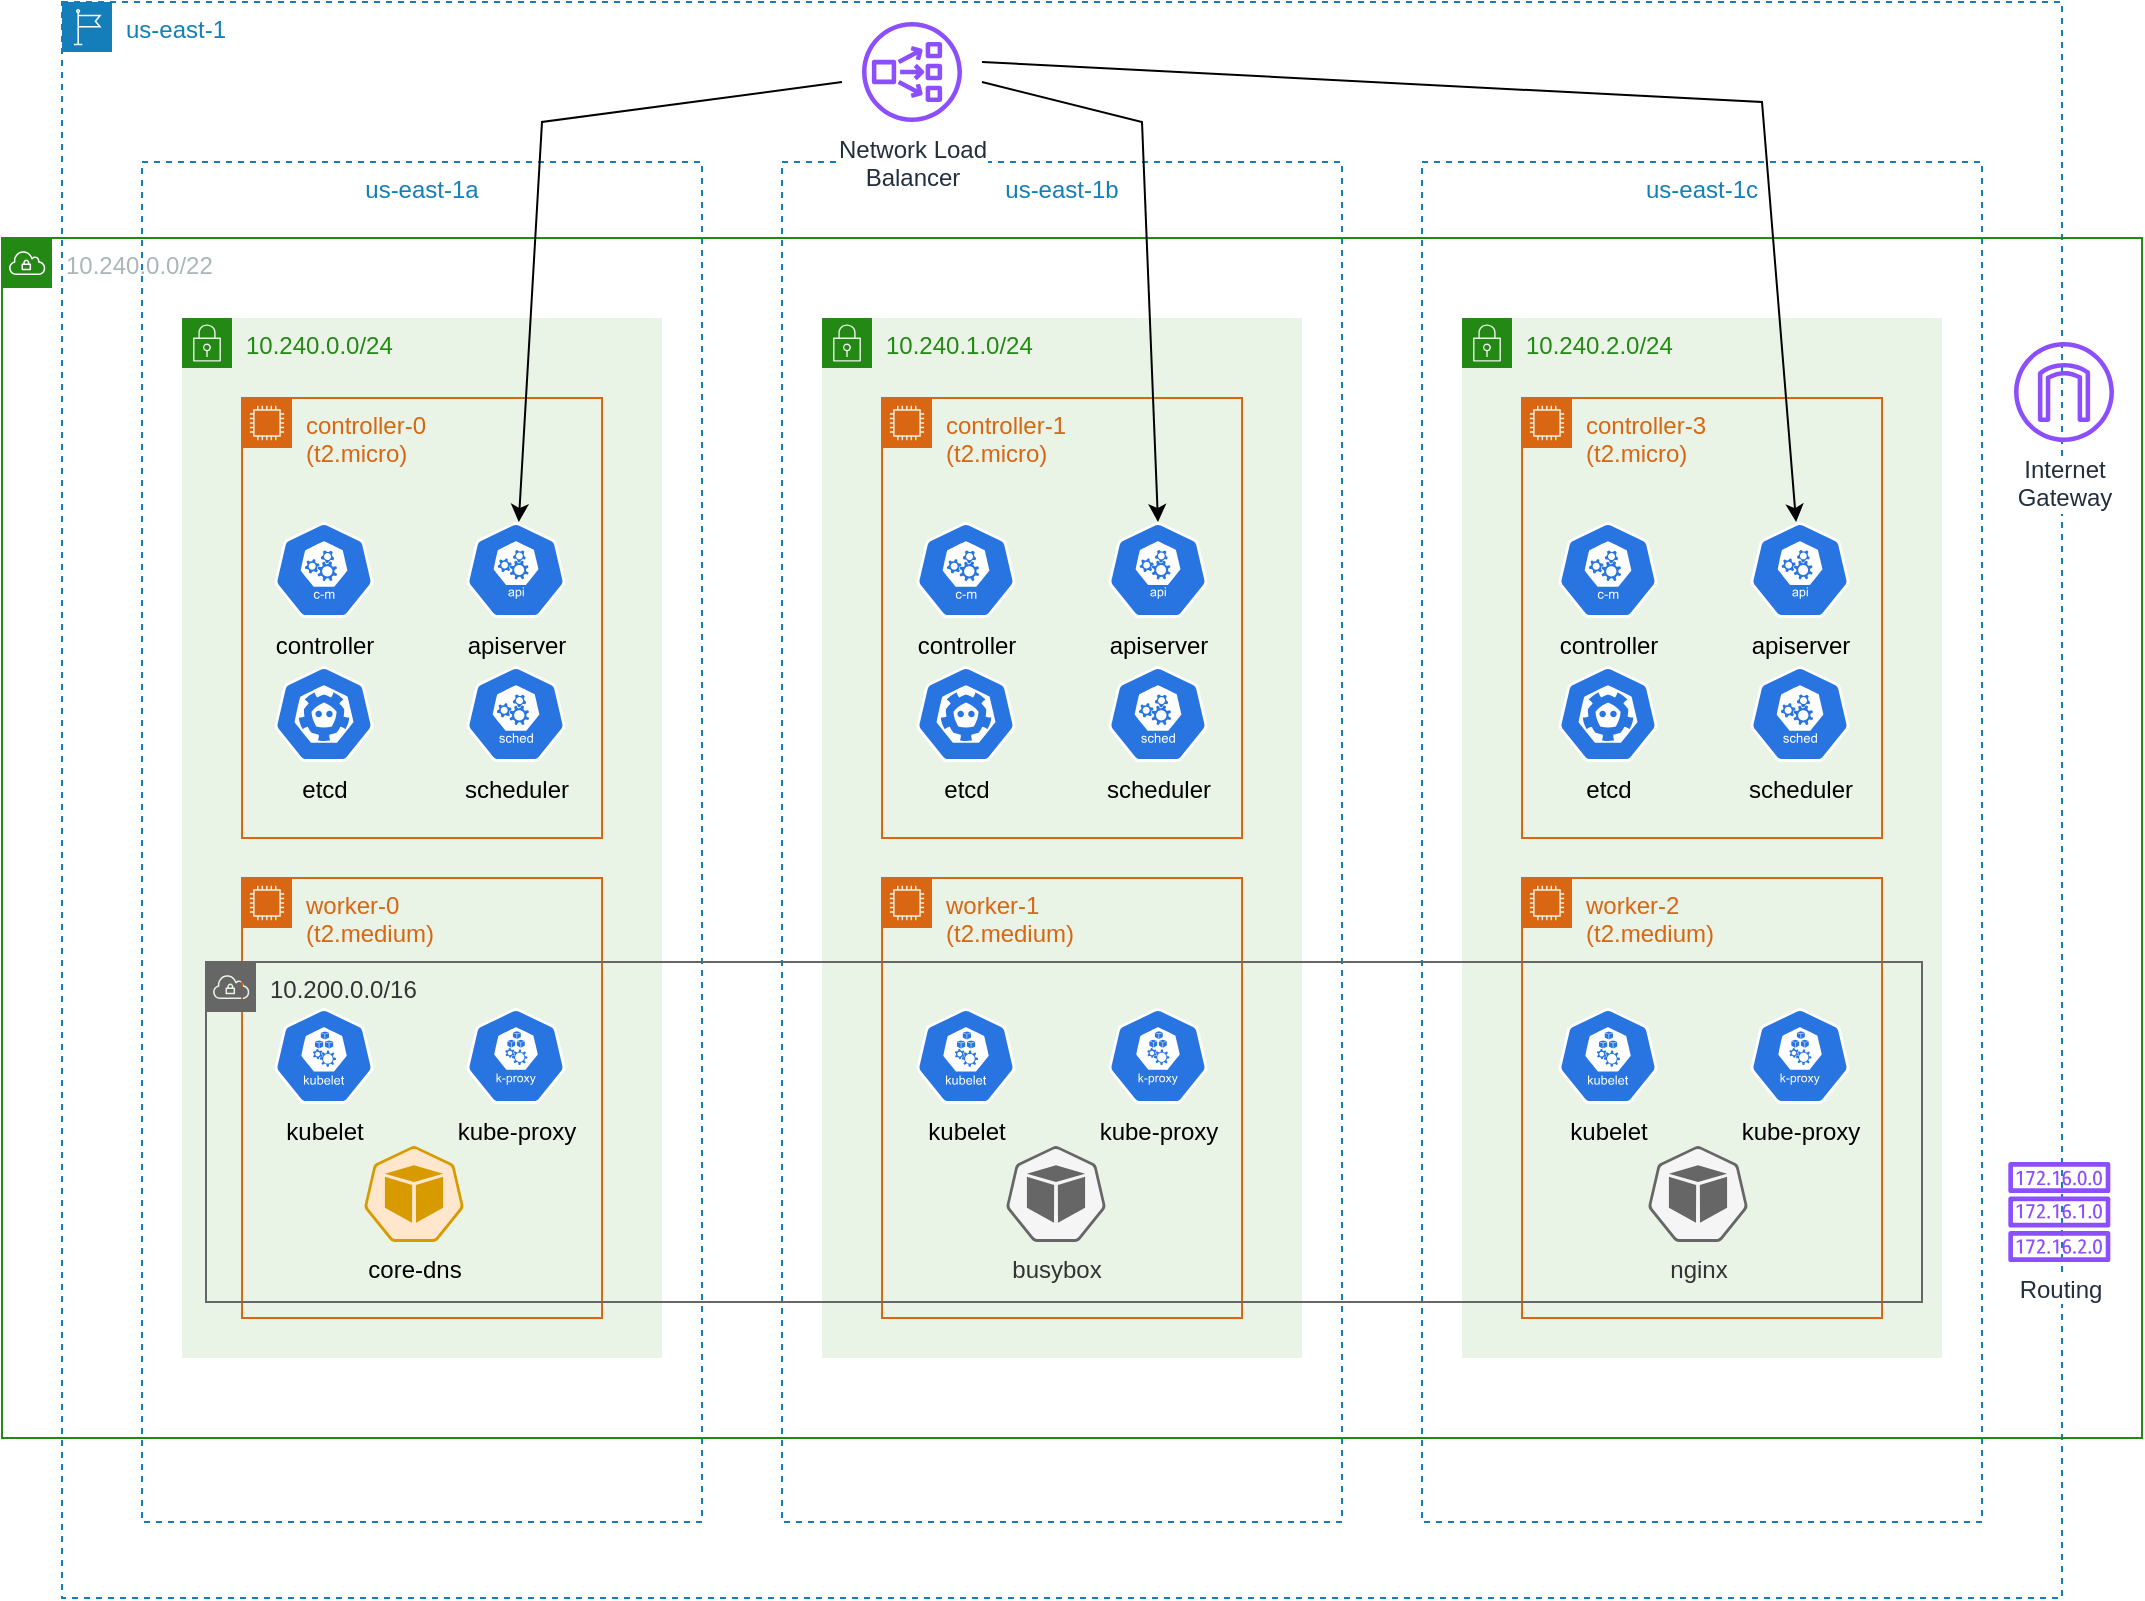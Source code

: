 <mxfile version="22.0.3" type="device">
  <diagram name="Page-1" id="FRrhnhP6xU_LVUXS5upi">
    <mxGraphModel dx="1677" dy="1037" grid="1" gridSize="10" guides="1" tooltips="1" connect="1" arrows="1" fold="1" page="1" pageScale="1" pageWidth="1100" pageHeight="850" math="0" shadow="0">
      <root>
        <mxCell id="0" />
        <mxCell id="1" value="AWS" style="" parent="0" />
        <mxCell id="0Kjp60xfh5eOgE_DKkhd-3" value="us-east-1" style="points=[[0,0],[0.25,0],[0.5,0],[0.75,0],[1,0],[1,0.25],[1,0.5],[1,0.75],[1,1],[0.75,1],[0.5,1],[0.25,1],[0,1],[0,0.75],[0,0.5],[0,0.25]];outlineConnect=0;gradientColor=none;html=1;whiteSpace=wrap;fontSize=12;fontStyle=0;container=1;pointerEvents=0;collapsible=0;recursiveResize=0;shape=mxgraph.aws4.group;grIcon=mxgraph.aws4.group_region;strokeColor=#147EBA;fillColor=none;verticalAlign=top;align=left;spacingLeft=30;fontColor=#147EBA;dashed=1;" vertex="1" parent="1">
          <mxGeometry x="45" y="40" width="1000" height="798" as="geometry" />
        </mxCell>
        <mxCell id="0Kjp60xfh5eOgE_DKkhd-4" value="us-east-1a" style="fillColor=none;strokeColor=#147EBA;dashed=1;verticalAlign=top;fontStyle=0;fontColor=#147EBA;whiteSpace=wrap;html=1;" vertex="1" parent="0Kjp60xfh5eOgE_DKkhd-3">
          <mxGeometry x="40" y="80" width="280" height="680" as="geometry" />
        </mxCell>
        <mxCell id="0Kjp60xfh5eOgE_DKkhd-5" value="us-east-1b" style="fillColor=none;strokeColor=#147EBA;dashed=1;verticalAlign=top;fontStyle=0;fontColor=#147EBA;whiteSpace=wrap;html=1;" vertex="1" parent="0Kjp60xfh5eOgE_DKkhd-3">
          <mxGeometry x="360" y="80" width="280" height="680" as="geometry" />
        </mxCell>
        <mxCell id="0Kjp60xfh5eOgE_DKkhd-6" value="us-east-1c" style="fillColor=none;strokeColor=#147EBA;dashed=1;verticalAlign=top;fontStyle=0;fontColor=#147EBA;whiteSpace=wrap;html=1;" vertex="1" parent="0Kjp60xfh5eOgE_DKkhd-3">
          <mxGeometry x="680" y="80" width="280" height="680" as="geometry" />
        </mxCell>
        <mxCell id="0Kjp60xfh5eOgE_DKkhd-13" value="Network Load&lt;br&gt;Balancer" style="sketch=0;outlineConnect=0;fontColor=#232F3E;gradientColor=none;fillColor=#8C4FFF;strokeColor=none;dashed=0;verticalLabelPosition=bottom;verticalAlign=top;align=center;html=1;fontSize=12;fontStyle=0;aspect=fixed;pointerEvents=1;shape=mxgraph.aws4.network_load_balancer;labelBackgroundColor=default;" vertex="1" parent="0Kjp60xfh5eOgE_DKkhd-3">
          <mxGeometry x="400" y="10" width="50" height="50" as="geometry" />
        </mxCell>
        <mxCell id="0Kjp60xfh5eOgE_DKkhd-7" value="10.240.0.0/22" style="points=[[0,0],[0.25,0],[0.5,0],[0.75,0],[1,0],[1,0.25],[1,0.5],[1,0.75],[1,1],[0.75,1],[0.5,1],[0.25,1],[0,1],[0,0.75],[0,0.5],[0,0.25]];outlineConnect=0;gradientColor=none;html=1;whiteSpace=wrap;fontSize=12;fontStyle=0;container=1;pointerEvents=0;collapsible=0;recursiveResize=0;shape=mxgraph.aws4.group;grIcon=mxgraph.aws4.group_vpc;strokeColor=#248814;fillColor=none;verticalAlign=top;align=left;spacingLeft=30;fontColor=#AAB7B8;dashed=0;" vertex="1" parent="1">
          <mxGeometry x="15" y="158" width="1070" height="600" as="geometry" />
        </mxCell>
        <mxCell id="0Kjp60xfh5eOgE_DKkhd-8" value="10.240.0.0/24" style="points=[[0,0],[0.25,0],[0.5,0],[0.75,0],[1,0],[1,0.25],[1,0.5],[1,0.75],[1,1],[0.75,1],[0.5,1],[0.25,1],[0,1],[0,0.75],[0,0.5],[0,0.25]];outlineConnect=0;gradientColor=none;html=1;whiteSpace=wrap;fontSize=12;fontStyle=0;container=1;pointerEvents=0;collapsible=0;recursiveResize=0;shape=mxgraph.aws4.group;grIcon=mxgraph.aws4.group_security_group;grStroke=0;strokeColor=#248814;fillColor=#E9F3E6;verticalAlign=top;align=left;spacingLeft=30;fontColor=#248814;dashed=0;" vertex="1" parent="0Kjp60xfh5eOgE_DKkhd-7">
          <mxGeometry x="90" y="40" width="240" height="520" as="geometry" />
        </mxCell>
        <mxCell id="0Kjp60xfh5eOgE_DKkhd-14" value="controller-0 &lt;br&gt;(t2.micro)&amp;nbsp;" style="points=[[0,0],[0.25,0],[0.5,0],[0.75,0],[1,0],[1,0.25],[1,0.5],[1,0.75],[1,1],[0.75,1],[0.5,1],[0.25,1],[0,1],[0,0.75],[0,0.5],[0,0.25]];outlineConnect=0;gradientColor=none;html=1;whiteSpace=wrap;fontSize=12;fontStyle=0;container=1;pointerEvents=0;collapsible=0;recursiveResize=0;shape=mxgraph.aws4.group;grIcon=mxgraph.aws4.group_ec2_instance_contents;strokeColor=#D86613;fillColor=none;verticalAlign=top;align=left;spacingLeft=30;fontColor=#D86613;dashed=0;" vertex="1" parent="0Kjp60xfh5eOgE_DKkhd-8">
          <mxGeometry x="30" y="40" width="180" height="220" as="geometry" />
        </mxCell>
        <mxCell id="0Kjp60xfh5eOgE_DKkhd-17" value="worker-0 &lt;br&gt;(t2.medium)&amp;nbsp;" style="points=[[0,0],[0.25,0],[0.5,0],[0.75,0],[1,0],[1,0.25],[1,0.5],[1,0.75],[1,1],[0.75,1],[0.5,1],[0.25,1],[0,1],[0,0.75],[0,0.5],[0,0.25]];outlineConnect=0;gradientColor=none;html=1;whiteSpace=wrap;fontSize=12;fontStyle=0;container=1;pointerEvents=0;collapsible=0;recursiveResize=0;shape=mxgraph.aws4.group;grIcon=mxgraph.aws4.group_ec2_instance_contents;strokeColor=#D86613;fillColor=none;verticalAlign=top;align=left;spacingLeft=30;fontColor=#D86613;dashed=0;" vertex="1" parent="0Kjp60xfh5eOgE_DKkhd-8">
          <mxGeometry x="30" y="280" width="180" height="220" as="geometry" />
        </mxCell>
        <mxCell id="0Kjp60xfh5eOgE_DKkhd-9" value="10.240.1.0/24" style="points=[[0,0],[0.25,0],[0.5,0],[0.75,0],[1,0],[1,0.25],[1,0.5],[1,0.75],[1,1],[0.75,1],[0.5,1],[0.25,1],[0,1],[0,0.75],[0,0.5],[0,0.25]];outlineConnect=0;gradientColor=none;html=1;whiteSpace=wrap;fontSize=12;fontStyle=0;container=1;pointerEvents=0;collapsible=0;recursiveResize=0;shape=mxgraph.aws4.group;grIcon=mxgraph.aws4.group_security_group;grStroke=0;strokeColor=#248814;fillColor=#E9F3E6;verticalAlign=top;align=left;spacingLeft=30;fontColor=#248814;dashed=0;" vertex="1" parent="0Kjp60xfh5eOgE_DKkhd-7">
          <mxGeometry x="410" y="40" width="240" height="520" as="geometry" />
        </mxCell>
        <mxCell id="0Kjp60xfh5eOgE_DKkhd-15" value="controller-1&lt;br&gt;(t2.micro)&amp;nbsp;" style="points=[[0,0],[0.25,0],[0.5,0],[0.75,0],[1,0],[1,0.25],[1,0.5],[1,0.75],[1,1],[0.75,1],[0.5,1],[0.25,1],[0,1],[0,0.75],[0,0.5],[0,0.25]];outlineConnect=0;gradientColor=none;html=1;whiteSpace=wrap;fontSize=12;fontStyle=0;container=1;pointerEvents=0;collapsible=0;recursiveResize=0;shape=mxgraph.aws4.group;grIcon=mxgraph.aws4.group_ec2_instance_contents;strokeColor=#D86613;fillColor=none;verticalAlign=top;align=left;spacingLeft=30;fontColor=#D86613;dashed=0;" vertex="1" parent="0Kjp60xfh5eOgE_DKkhd-9">
          <mxGeometry x="30" y="40" width="180" height="220" as="geometry" />
        </mxCell>
        <mxCell id="0Kjp60xfh5eOgE_DKkhd-18" value="worker-1&lt;br&gt;(t2.medium)&amp;nbsp;" style="points=[[0,0],[0.25,0],[0.5,0],[0.75,0],[1,0],[1,0.25],[1,0.5],[1,0.75],[1,1],[0.75,1],[0.5,1],[0.25,1],[0,1],[0,0.75],[0,0.5],[0,0.25]];outlineConnect=0;gradientColor=none;html=1;whiteSpace=wrap;fontSize=12;fontStyle=0;container=1;pointerEvents=0;collapsible=0;recursiveResize=0;shape=mxgraph.aws4.group;grIcon=mxgraph.aws4.group_ec2_instance_contents;strokeColor=#D86613;fillColor=none;verticalAlign=top;align=left;spacingLeft=30;fontColor=#D86613;dashed=0;" vertex="1" parent="0Kjp60xfh5eOgE_DKkhd-9">
          <mxGeometry x="30" y="280" width="180" height="220" as="geometry" />
        </mxCell>
        <mxCell id="0Kjp60xfh5eOgE_DKkhd-10" value="10.240.2.0/24" style="points=[[0,0],[0.25,0],[0.5,0],[0.75,0],[1,0],[1,0.25],[1,0.5],[1,0.75],[1,1],[0.75,1],[0.5,1],[0.25,1],[0,1],[0,0.75],[0,0.5],[0,0.25]];outlineConnect=0;gradientColor=none;html=1;whiteSpace=wrap;fontSize=12;fontStyle=0;container=1;pointerEvents=0;collapsible=0;recursiveResize=0;shape=mxgraph.aws4.group;grIcon=mxgraph.aws4.group_security_group;grStroke=0;strokeColor=#248814;fillColor=#E9F3E6;verticalAlign=top;align=left;spacingLeft=30;fontColor=#248814;dashed=0;" vertex="1" parent="0Kjp60xfh5eOgE_DKkhd-7">
          <mxGeometry x="730" y="40" width="240" height="520" as="geometry" />
        </mxCell>
        <mxCell id="0Kjp60xfh5eOgE_DKkhd-16" value="controller-3&lt;br&gt;(t2.micro)&amp;nbsp;" style="points=[[0,0],[0.25,0],[0.5,0],[0.75,0],[1,0],[1,0.25],[1,0.5],[1,0.75],[1,1],[0.75,1],[0.5,1],[0.25,1],[0,1],[0,0.75],[0,0.5],[0,0.25]];outlineConnect=0;gradientColor=none;html=1;whiteSpace=wrap;fontSize=12;fontStyle=0;container=1;pointerEvents=0;collapsible=0;recursiveResize=0;shape=mxgraph.aws4.group;grIcon=mxgraph.aws4.group_ec2_instance_contents;strokeColor=#D86613;fillColor=none;verticalAlign=top;align=left;spacingLeft=30;fontColor=#D86613;dashed=0;" vertex="1" parent="0Kjp60xfh5eOgE_DKkhd-10">
          <mxGeometry x="30" y="40" width="180" height="220" as="geometry" />
        </mxCell>
        <mxCell id="0Kjp60xfh5eOgE_DKkhd-19" value="worker-2&lt;br&gt;(t2.medium)&amp;nbsp;" style="points=[[0,0],[0.25,0],[0.5,0],[0.75,0],[1,0],[1,0.25],[1,0.5],[1,0.75],[1,1],[0.75,1],[0.5,1],[0.25,1],[0,1],[0,0.75],[0,0.5],[0,0.25]];outlineConnect=0;gradientColor=none;html=1;whiteSpace=wrap;fontSize=12;fontStyle=0;container=1;pointerEvents=0;collapsible=0;recursiveResize=0;shape=mxgraph.aws4.group;grIcon=mxgraph.aws4.group_ec2_instance_contents;strokeColor=#D86613;fillColor=none;verticalAlign=top;align=left;spacingLeft=30;fontColor=#D86613;dashed=0;" vertex="1" parent="0Kjp60xfh5eOgE_DKkhd-10">
          <mxGeometry x="30" y="280" width="180" height="220" as="geometry" />
        </mxCell>
        <mxCell id="0Kjp60xfh5eOgE_DKkhd-12" value="Internet &lt;br&gt;Gateway" style="sketch=0;outlineConnect=0;fontColor=#232F3E;gradientColor=none;fillColor=#8C4FFF;strokeColor=none;dashed=0;verticalLabelPosition=bottom;verticalAlign=top;align=center;html=1;fontSize=12;fontStyle=0;aspect=fixed;pointerEvents=1;shape=mxgraph.aws4.internet_gateway;labelBackgroundColor=default;labelBorderColor=none;" vertex="1" parent="0Kjp60xfh5eOgE_DKkhd-7">
          <mxGeometry x="1006" y="52" width="50" height="50" as="geometry" />
        </mxCell>
        <mxCell id="0Kjp60xfh5eOgE_DKkhd-11" value="Routing" style="sketch=0;outlineConnect=0;fontColor=#232F3E;gradientColor=none;fillColor=#8C4FFF;strokeColor=none;dashed=0;verticalLabelPosition=bottom;verticalAlign=top;align=center;html=1;fontSize=12;fontStyle=0;aspect=fixed;pointerEvents=1;shape=mxgraph.aws4.route_table;labelBackgroundColor=default;" vertex="1" parent="0Kjp60xfh5eOgE_DKkhd-7">
          <mxGeometry x="1003" y="462" width="51.33" height="50" as="geometry" />
        </mxCell>
        <mxCell id="0Kjp60xfh5eOgE_DKkhd-25" value="Kuber Control Plane" style="" parent="0" />
        <mxCell id="0Kjp60xfh5eOgE_DKkhd-68" style="edgeStyle=none;rounded=0;orthogonalLoop=1;jettySize=auto;html=1;startArrow=classic;startFill=1;endArrow=none;endFill=0;" edge="1" parent="0Kjp60xfh5eOgE_DKkhd-25" source="0Kjp60xfh5eOgE_DKkhd-27">
          <mxGeometry relative="1" as="geometry">
            <mxPoint x="435" y="80" as="targetPoint" />
            <Array as="points">
              <mxPoint x="285" y="100" />
            </Array>
          </mxGeometry>
        </mxCell>
        <mxCell id="0Kjp60xfh5eOgE_DKkhd-27" value="apiserver" style="sketch=0;html=1;dashed=0;whitespace=wrap;fillColor=#2875E2;strokeColor=#ffffff;points=[[0.005,0.63,0],[0.1,0.2,0],[0.9,0.2,0],[0.5,0,0],[0.995,0.63,0],[0.72,0.99,0],[0.5,1,0],[0.28,0.99,0]];verticalLabelPosition=bottom;align=center;verticalAlign=top;shape=mxgraph.kubernetes.icon;prIcon=api" vertex="1" parent="0Kjp60xfh5eOgE_DKkhd-25">
          <mxGeometry x="247" y="300" width="50" height="48" as="geometry" />
        </mxCell>
        <mxCell id="0Kjp60xfh5eOgE_DKkhd-30" value="etcd" style="sketch=0;html=1;dashed=0;whitespace=wrap;fillColor=#2875E2;strokeColor=#ffffff;points=[[0.005,0.63,0],[0.1,0.2,0],[0.9,0.2,0],[0.5,0,0],[0.995,0.63,0],[0.72,0.99,0],[0.5,1,0],[0.28,0.99,0]];verticalLabelPosition=bottom;align=center;verticalAlign=top;shape=mxgraph.kubernetes.icon;prIcon=etcd" vertex="1" parent="0Kjp60xfh5eOgE_DKkhd-25">
          <mxGeometry x="151" y="372" width="50" height="48" as="geometry" />
        </mxCell>
        <mxCell id="0Kjp60xfh5eOgE_DKkhd-33" value="scheduler" style="sketch=0;html=1;dashed=0;whitespace=wrap;fillColor=#2875E2;strokeColor=#ffffff;points=[[0.005,0.63,0],[0.1,0.2,0],[0.9,0.2,0],[0.5,0,0],[0.995,0.63,0],[0.72,0.99,0],[0.5,1,0],[0.28,0.99,0]];verticalLabelPosition=bottom;align=center;verticalAlign=top;shape=mxgraph.kubernetes.icon;prIcon=sched" vertex="1" parent="0Kjp60xfh5eOgE_DKkhd-25">
          <mxGeometry x="247" y="372" width="50" height="48" as="geometry" />
        </mxCell>
        <mxCell id="0Kjp60xfh5eOgE_DKkhd-34" value="controller" style="sketch=0;html=1;dashed=0;whitespace=wrap;fillColor=#2875E2;strokeColor=#ffffff;points=[[0.005,0.63,0],[0.1,0.2,0],[0.9,0.2,0],[0.5,0,0],[0.995,0.63,0],[0.72,0.99,0],[0.5,1,0],[0.28,0.99,0]];verticalLabelPosition=bottom;align=center;verticalAlign=top;shape=mxgraph.kubernetes.icon;prIcon=c_m" vertex="1" parent="0Kjp60xfh5eOgE_DKkhd-25">
          <mxGeometry x="151" y="300" width="50" height="48" as="geometry" />
        </mxCell>
        <mxCell id="0Kjp60xfh5eOgE_DKkhd-69" style="edgeStyle=none;rounded=0;orthogonalLoop=1;jettySize=auto;html=1;exitX=0.5;exitY=0;exitDx=0;exitDy=0;exitPerimeter=0;startArrow=classic;startFill=1;endArrow=none;endFill=0;" edge="1" parent="0Kjp60xfh5eOgE_DKkhd-25" source="0Kjp60xfh5eOgE_DKkhd-54">
          <mxGeometry relative="1" as="geometry">
            <mxPoint x="505" y="80" as="targetPoint" />
            <Array as="points">
              <mxPoint x="585" y="100" />
            </Array>
          </mxGeometry>
        </mxCell>
        <mxCell id="0Kjp60xfh5eOgE_DKkhd-54" value="apiserver" style="sketch=0;html=1;dashed=0;whitespace=wrap;fillColor=#2875E2;strokeColor=#ffffff;points=[[0.005,0.63,0],[0.1,0.2,0],[0.9,0.2,0],[0.5,0,0],[0.995,0.63,0],[0.72,0.99,0],[0.5,1,0],[0.28,0.99,0]];verticalLabelPosition=bottom;align=center;verticalAlign=top;shape=mxgraph.kubernetes.icon;prIcon=api" vertex="1" parent="0Kjp60xfh5eOgE_DKkhd-25">
          <mxGeometry x="568" y="300" width="50" height="48" as="geometry" />
        </mxCell>
        <mxCell id="0Kjp60xfh5eOgE_DKkhd-55" value="etcd" style="sketch=0;html=1;dashed=0;whitespace=wrap;fillColor=#2875E2;strokeColor=#ffffff;points=[[0.005,0.63,0],[0.1,0.2,0],[0.9,0.2,0],[0.5,0,0],[0.995,0.63,0],[0.72,0.99,0],[0.5,1,0],[0.28,0.99,0]];verticalLabelPosition=bottom;align=center;verticalAlign=top;shape=mxgraph.kubernetes.icon;prIcon=etcd" vertex="1" parent="0Kjp60xfh5eOgE_DKkhd-25">
          <mxGeometry x="472" y="372" width="50" height="48" as="geometry" />
        </mxCell>
        <mxCell id="0Kjp60xfh5eOgE_DKkhd-58" value="scheduler" style="sketch=0;html=1;dashed=0;whitespace=wrap;fillColor=#2875E2;strokeColor=#ffffff;points=[[0.005,0.63,0],[0.1,0.2,0],[0.9,0.2,0],[0.5,0,0],[0.995,0.63,0],[0.72,0.99,0],[0.5,1,0],[0.28,0.99,0]];verticalLabelPosition=bottom;align=center;verticalAlign=top;shape=mxgraph.kubernetes.icon;prIcon=sched" vertex="1" parent="0Kjp60xfh5eOgE_DKkhd-25">
          <mxGeometry x="568" y="372" width="50" height="48" as="geometry" />
        </mxCell>
        <mxCell id="0Kjp60xfh5eOgE_DKkhd-59" value="controller" style="sketch=0;html=1;dashed=0;whitespace=wrap;fillColor=#2875E2;strokeColor=#ffffff;points=[[0.005,0.63,0],[0.1,0.2,0],[0.9,0.2,0],[0.5,0,0],[0.995,0.63,0],[0.72,0.99,0],[0.5,1,0],[0.28,0.99,0]];verticalLabelPosition=bottom;align=center;verticalAlign=top;shape=mxgraph.kubernetes.icon;prIcon=c_m" vertex="1" parent="0Kjp60xfh5eOgE_DKkhd-25">
          <mxGeometry x="472" y="300" width="50" height="48" as="geometry" />
        </mxCell>
        <mxCell id="0Kjp60xfh5eOgE_DKkhd-70" style="edgeStyle=none;rounded=0;orthogonalLoop=1;jettySize=auto;html=1;startArrow=classic;startFill=1;endArrow=none;endFill=0;" edge="1" parent="0Kjp60xfh5eOgE_DKkhd-25" source="0Kjp60xfh5eOgE_DKkhd-61">
          <mxGeometry relative="1" as="geometry">
            <mxPoint x="505" y="70" as="targetPoint" />
            <Array as="points">
              <mxPoint x="895" y="90" />
            </Array>
          </mxGeometry>
        </mxCell>
        <mxCell id="0Kjp60xfh5eOgE_DKkhd-61" value="apiserver" style="sketch=0;html=1;dashed=0;whitespace=wrap;fillColor=#2875E2;strokeColor=#ffffff;points=[[0.005,0.63,0],[0.1,0.2,0],[0.9,0.2,0],[0.5,0,0],[0.995,0.63,0],[0.72,0.99,0],[0.5,1,0],[0.28,0.99,0]];verticalLabelPosition=bottom;align=center;verticalAlign=top;shape=mxgraph.kubernetes.icon;prIcon=api" vertex="1" parent="0Kjp60xfh5eOgE_DKkhd-25">
          <mxGeometry x="889" y="300" width="50" height="48" as="geometry" />
        </mxCell>
        <mxCell id="0Kjp60xfh5eOgE_DKkhd-62" value="etcd" style="sketch=0;html=1;dashed=0;whitespace=wrap;fillColor=#2875E2;strokeColor=#ffffff;points=[[0.005,0.63,0],[0.1,0.2,0],[0.9,0.2,0],[0.5,0,0],[0.995,0.63,0],[0.72,0.99,0],[0.5,1,0],[0.28,0.99,0]];verticalLabelPosition=bottom;align=center;verticalAlign=top;shape=mxgraph.kubernetes.icon;prIcon=etcd" vertex="1" parent="0Kjp60xfh5eOgE_DKkhd-25">
          <mxGeometry x="793" y="372" width="50" height="48" as="geometry" />
        </mxCell>
        <mxCell id="0Kjp60xfh5eOgE_DKkhd-65" value="scheduler" style="sketch=0;html=1;dashed=0;whitespace=wrap;fillColor=#2875E2;strokeColor=#ffffff;points=[[0.005,0.63,0],[0.1,0.2,0],[0.9,0.2,0],[0.5,0,0],[0.995,0.63,0],[0.72,0.99,0],[0.5,1,0],[0.28,0.99,0]];verticalLabelPosition=bottom;align=center;verticalAlign=top;shape=mxgraph.kubernetes.icon;prIcon=sched" vertex="1" parent="0Kjp60xfh5eOgE_DKkhd-25">
          <mxGeometry x="889" y="372" width="50" height="48" as="geometry" />
        </mxCell>
        <mxCell id="0Kjp60xfh5eOgE_DKkhd-66" value="controller" style="sketch=0;html=1;dashed=0;whitespace=wrap;fillColor=#2875E2;strokeColor=#ffffff;points=[[0.005,0.63,0],[0.1,0.2,0],[0.9,0.2,0],[0.5,0,0],[0.995,0.63,0],[0.72,0.99,0],[0.5,1,0],[0.28,0.99,0]];verticalLabelPosition=bottom;align=center;verticalAlign=top;shape=mxgraph.kubernetes.icon;prIcon=c_m" vertex="1" parent="0Kjp60xfh5eOgE_DKkhd-25">
          <mxGeometry x="793" y="300" width="50" height="48" as="geometry" />
        </mxCell>
        <mxCell id="0Kjp60xfh5eOgE_DKkhd-71" value="Kuber Worker Nodes" style="" parent="0" />
        <mxCell id="0Kjp60xfh5eOgE_DKkhd-72" value="kubelet" style="sketch=0;html=1;dashed=0;whitespace=wrap;fillColor=#2875E2;strokeColor=#ffffff;points=[[0.005,0.63,0],[0.1,0.2,0],[0.9,0.2,0],[0.5,0,0],[0.995,0.63,0],[0.72,0.99,0],[0.5,1,0],[0.28,0.99,0]];verticalLabelPosition=bottom;align=center;verticalAlign=top;shape=mxgraph.kubernetes.icon;prIcon=kubelet" vertex="1" parent="0Kjp60xfh5eOgE_DKkhd-71">
          <mxGeometry x="151" y="543" width="50" height="48" as="geometry" />
        </mxCell>
        <mxCell id="0Kjp60xfh5eOgE_DKkhd-73" value="kube-proxy" style="sketch=0;html=1;dashed=0;whitespace=wrap;fillColor=#2875E2;strokeColor=#ffffff;points=[[0.005,0.63,0],[0.1,0.2,0],[0.9,0.2,0],[0.5,0,0],[0.995,0.63,0],[0.72,0.99,0],[0.5,1,0],[0.28,0.99,0]];verticalLabelPosition=bottom;align=center;verticalAlign=top;shape=mxgraph.kubernetes.icon;prIcon=k_proxy" vertex="1" parent="0Kjp60xfh5eOgE_DKkhd-71">
          <mxGeometry x="247" y="543" width="50" height="48" as="geometry" />
        </mxCell>
        <mxCell id="0Kjp60xfh5eOgE_DKkhd-75" value="kubelet" style="sketch=0;html=1;dashed=0;whitespace=wrap;fillColor=#2875E2;strokeColor=#ffffff;points=[[0.005,0.63,0],[0.1,0.2,0],[0.9,0.2,0],[0.5,0,0],[0.995,0.63,0],[0.72,0.99,0],[0.5,1,0],[0.28,0.99,0]];verticalLabelPosition=bottom;align=center;verticalAlign=top;shape=mxgraph.kubernetes.icon;prIcon=kubelet" vertex="1" parent="0Kjp60xfh5eOgE_DKkhd-71">
          <mxGeometry x="472" y="543" width="50" height="48" as="geometry" />
        </mxCell>
        <mxCell id="0Kjp60xfh5eOgE_DKkhd-76" value="kube-proxy" style="sketch=0;html=1;dashed=0;whitespace=wrap;fillColor=#2875E2;strokeColor=#ffffff;points=[[0.005,0.63,0],[0.1,0.2,0],[0.9,0.2,0],[0.5,0,0],[0.995,0.63,0],[0.72,0.99,0],[0.5,1,0],[0.28,0.99,0]];verticalLabelPosition=bottom;align=center;verticalAlign=top;shape=mxgraph.kubernetes.icon;prIcon=k_proxy" vertex="1" parent="0Kjp60xfh5eOgE_DKkhd-71">
          <mxGeometry x="568" y="543" width="50" height="48" as="geometry" />
        </mxCell>
        <mxCell id="0Kjp60xfh5eOgE_DKkhd-78" value="kubelet" style="sketch=0;html=1;dashed=0;whitespace=wrap;fillColor=#2875E2;strokeColor=#ffffff;points=[[0.005,0.63,0],[0.1,0.2,0],[0.9,0.2,0],[0.5,0,0],[0.995,0.63,0],[0.72,0.99,0],[0.5,1,0],[0.28,0.99,0]];verticalLabelPosition=bottom;align=center;verticalAlign=top;shape=mxgraph.kubernetes.icon;prIcon=kubelet" vertex="1" parent="0Kjp60xfh5eOgE_DKkhd-71">
          <mxGeometry x="793" y="543" width="50" height="48" as="geometry" />
        </mxCell>
        <mxCell id="0Kjp60xfh5eOgE_DKkhd-79" value="kube-proxy" style="sketch=0;html=1;dashed=0;whitespace=wrap;fillColor=#2875E2;strokeColor=#ffffff;points=[[0.005,0.63,0],[0.1,0.2,0],[0.9,0.2,0],[0.5,0,0],[0.995,0.63,0],[0.72,0.99,0],[0.5,1,0],[0.28,0.99,0]];verticalLabelPosition=bottom;align=center;verticalAlign=top;shape=mxgraph.kubernetes.icon;prIcon=k_proxy" vertex="1" parent="0Kjp60xfh5eOgE_DKkhd-71">
          <mxGeometry x="889" y="543" width="50" height="48" as="geometry" />
        </mxCell>
        <mxCell id="0Kjp60xfh5eOgE_DKkhd-90" value="10.200.0.0/16" style="points=[[0,0],[0.25,0],[0.5,0],[0.75,0],[1,0],[1,0.25],[1,0.5],[1,0.75],[1,1],[0.75,1],[0.5,1],[0.25,1],[0,1],[0,0.75],[0,0.5],[0,0.25]];outlineConnect=0;html=1;whiteSpace=wrap;fontSize=12;fontStyle=0;container=1;pointerEvents=0;collapsible=0;recursiveResize=0;shape=mxgraph.aws4.group;grIcon=mxgraph.aws4.group_vpc;strokeColor=#666666;fillColor=none;verticalAlign=top;align=left;spacingLeft=30;fontColor=#333333;dashed=0;" vertex="1" parent="0Kjp60xfh5eOgE_DKkhd-71">
          <mxGeometry x="117" y="520" width="858" height="170" as="geometry" />
        </mxCell>
        <mxCell id="0Kjp60xfh5eOgE_DKkhd-81" value="DNS" style="" parent="0" />
        <mxCell id="0Kjp60xfh5eOgE_DKkhd-82" value="core-dns" style="sketch=0;html=1;dashed=0;whitespace=wrap;fillColor=#ffe6cc;strokeColor=#d79b00;points=[[0.005,0.63,0],[0.1,0.2,0],[0.9,0.2,0],[0.5,0,0],[0.995,0.63,0],[0.72,0.99,0],[0.5,1,0],[0.28,0.99,0]];verticalLabelPosition=bottom;align=center;verticalAlign=top;shape=mxgraph.kubernetes.icon;prIcon=pod" vertex="1" parent="0Kjp60xfh5eOgE_DKkhd-81">
          <mxGeometry x="196" y="612" width="50" height="48" as="geometry" />
        </mxCell>
        <mxCell id="0Kjp60xfh5eOgE_DKkhd-83" value="busybox" style="sketch=0;html=1;dashed=0;whitespace=wrap;fillColor=#f5f5f5;strokeColor=#666666;points=[[0.005,0.63,0],[0.1,0.2,0],[0.9,0.2,0],[0.5,0,0],[0.995,0.63,0],[0.72,0.99,0],[0.5,1,0],[0.28,0.99,0]];verticalLabelPosition=bottom;align=center;verticalAlign=top;shape=mxgraph.kubernetes.icon;prIcon=pod;fontColor=#333333;" vertex="1" parent="0Kjp60xfh5eOgE_DKkhd-81">
          <mxGeometry x="517" y="612" width="50" height="48" as="geometry" />
        </mxCell>
        <mxCell id="0Kjp60xfh5eOgE_DKkhd-85" value="Smoke Test" style="" parent="0" />
        <mxCell id="0Kjp60xfh5eOgE_DKkhd-86" value="nginx" style="sketch=0;html=1;dashed=0;whitespace=wrap;fillColor=#f5f5f5;strokeColor=#666666;points=[[0.005,0.63,0],[0.1,0.2,0],[0.9,0.2,0],[0.5,0,0],[0.995,0.63,0],[0.72,0.99,0],[0.5,1,0],[0.28,0.99,0]];verticalLabelPosition=bottom;align=center;verticalAlign=top;shape=mxgraph.kubernetes.icon;prIcon=pod;fontColor=#333333;" vertex="1" parent="0Kjp60xfh5eOgE_DKkhd-85">
          <mxGeometry x="838" y="612" width="50" height="48" as="geometry" />
        </mxCell>
      </root>
    </mxGraphModel>
  </diagram>
</mxfile>
